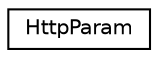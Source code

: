 digraph "Graphical Class Hierarchy"
{
  edge [fontname="Helvetica",fontsize="10",labelfontname="Helvetica",labelfontsize="10"];
  node [fontname="Helvetica",fontsize="10",shape=record];
  rankdir="LR";
  Node0 [label="HttpParam",height=0.2,width=0.4,color="black", fillcolor="white", style="filled",URL="$struct_http_param.html"];
}
